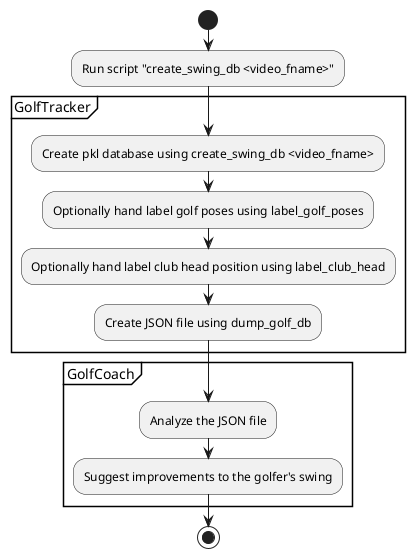 @startuml
start
:Run script "create_swing_db <video_fname>";

partition "GolfTracker" {
  :Create pkl database using create_swing_db <video_fname>;
  :Optionally hand label golf poses using label_golf_poses;
  :Optionally hand label club head position using label_club_head;
  :Create JSON file using dump_golf_db;
}

partition "GolfCoach" {
  :Analyze the JSON file;
  :Suggest improvements to the golfer's swing;
}

stop
@enduml
